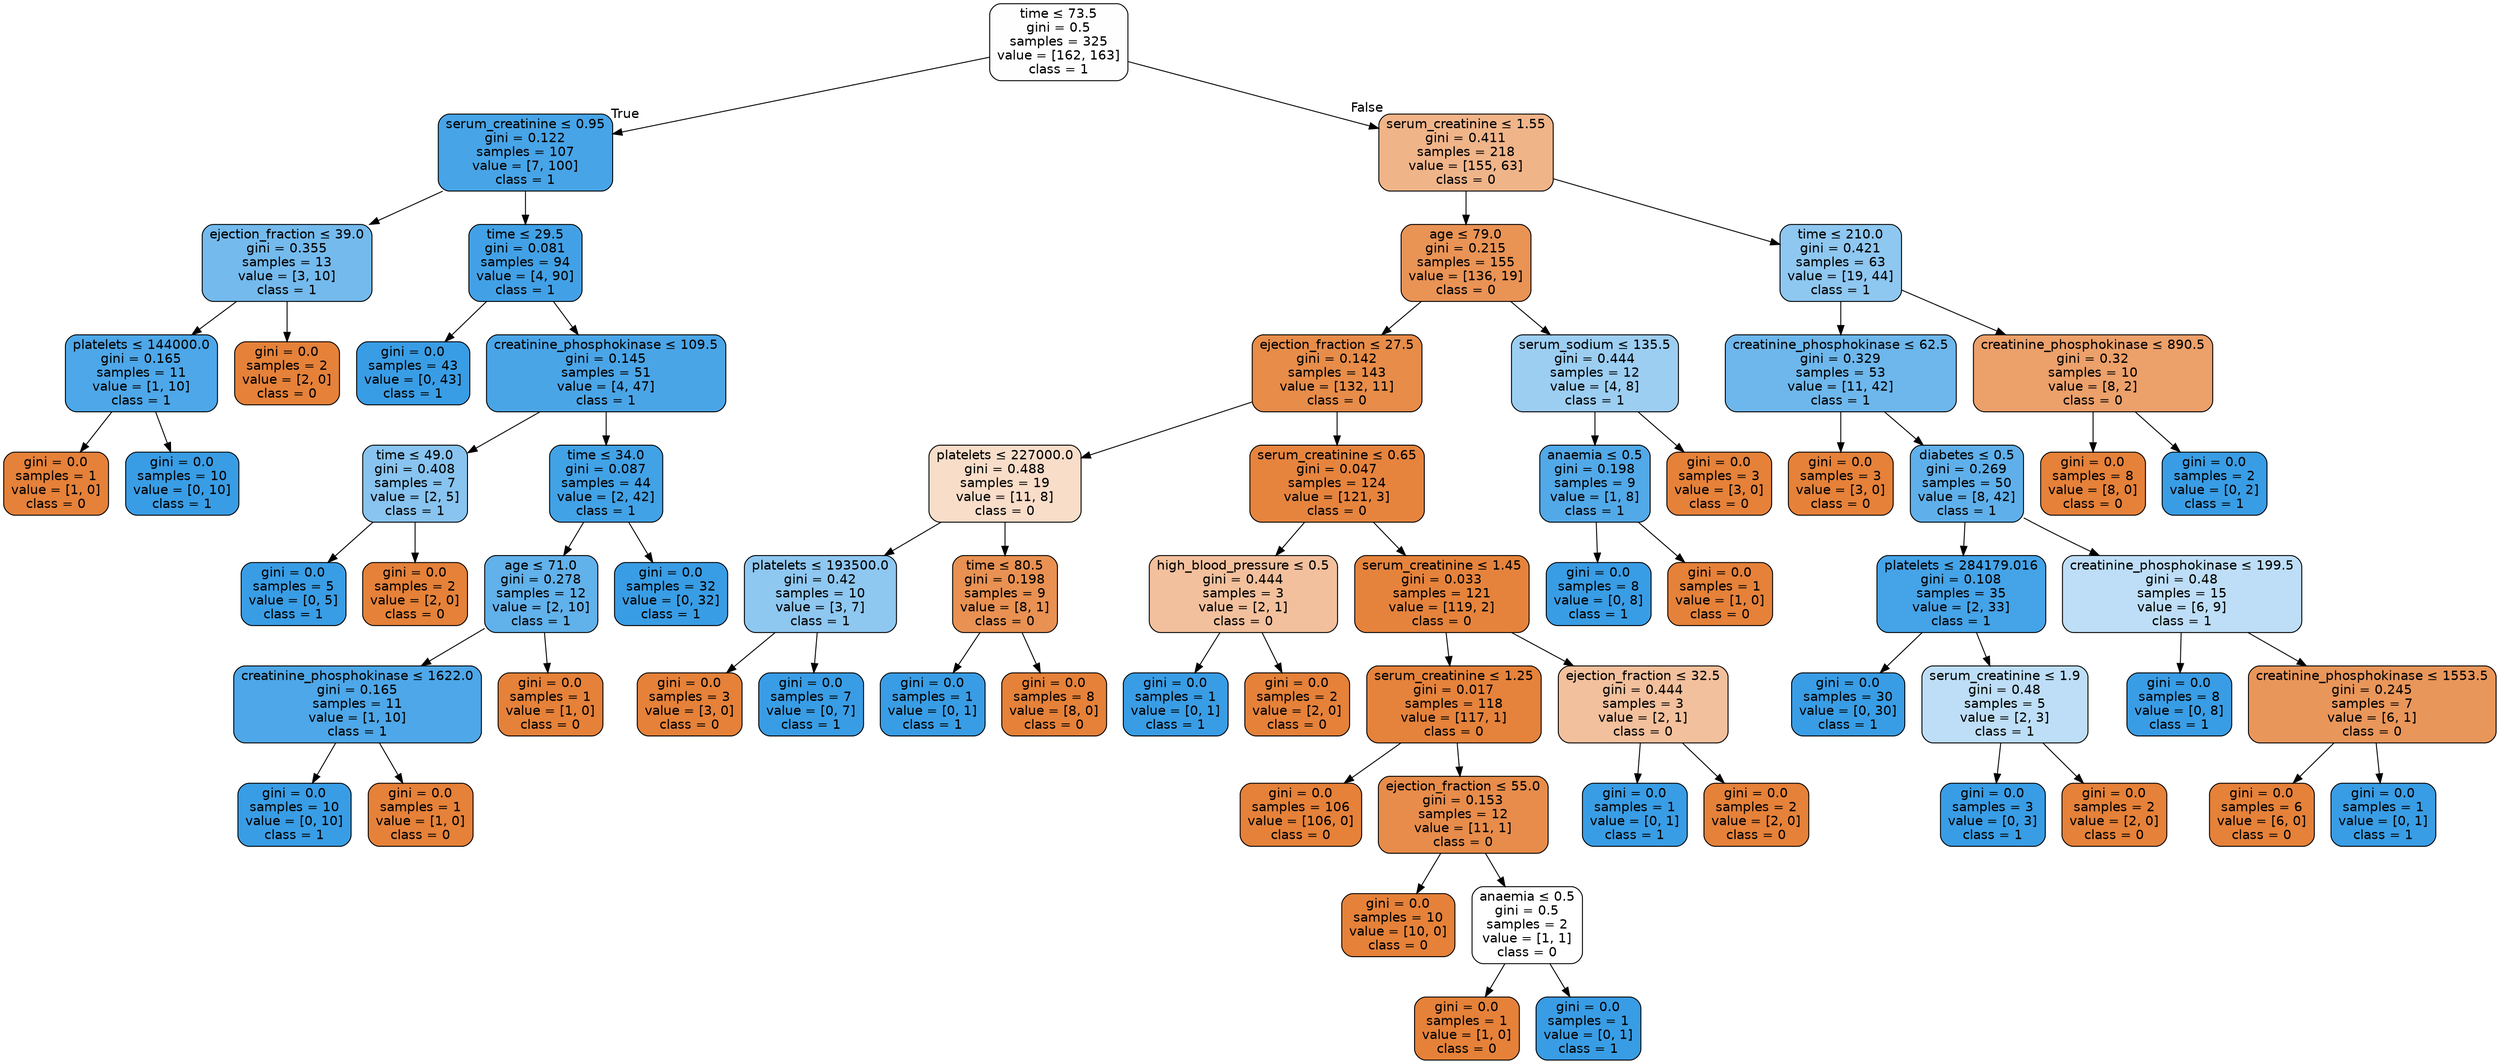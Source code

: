 digraph Tree {
node [shape=box, style="filled, rounded", color="black", fontname=helvetica] ;
edge [fontname=helvetica] ;
0 [label=<time &le; 73.5<br/>gini = 0.5<br/>samples = 325<br/>value = [162, 163]<br/>class = 1>, fillcolor="#fefeff"] ;
1 [label=<serum_creatinine &le; 0.95<br/>gini = 0.122<br/>samples = 107<br/>value = [7, 100]<br/>class = 1>, fillcolor="#47a4e7"] ;
0 -> 1 [labeldistance=2.5, labelangle=45, headlabel="True"] ;
2 [label=<ejection_fraction &le; 39.0<br/>gini = 0.355<br/>samples = 13<br/>value = [3, 10]<br/>class = 1>, fillcolor="#74baed"] ;
1 -> 2 ;
3 [label=<platelets &le; 144000.0<br/>gini = 0.165<br/>samples = 11<br/>value = [1, 10]<br/>class = 1>, fillcolor="#4da7e8"] ;
2 -> 3 ;
4 [label=<gini = 0.0<br/>samples = 1<br/>value = [1, 0]<br/>class = 0>, fillcolor="#e58139"] ;
3 -> 4 ;
5 [label=<gini = 0.0<br/>samples = 10<br/>value = [0, 10]<br/>class = 1>, fillcolor="#399de5"] ;
3 -> 5 ;
6 [label=<gini = 0.0<br/>samples = 2<br/>value = [2, 0]<br/>class = 0>, fillcolor="#e58139"] ;
2 -> 6 ;
7 [label=<time &le; 29.5<br/>gini = 0.081<br/>samples = 94<br/>value = [4, 90]<br/>class = 1>, fillcolor="#42a1e6"] ;
1 -> 7 ;
8 [label=<gini = 0.0<br/>samples = 43<br/>value = [0, 43]<br/>class = 1>, fillcolor="#399de5"] ;
7 -> 8 ;
9 [label=<creatinine_phosphokinase &le; 109.5<br/>gini = 0.145<br/>samples = 51<br/>value = [4, 47]<br/>class = 1>, fillcolor="#4aa5e7"] ;
7 -> 9 ;
10 [label=<time &le; 49.0<br/>gini = 0.408<br/>samples = 7<br/>value = [2, 5]<br/>class = 1>, fillcolor="#88c4ef"] ;
9 -> 10 ;
11 [label=<gini = 0.0<br/>samples = 5<br/>value = [0, 5]<br/>class = 1>, fillcolor="#399de5"] ;
10 -> 11 ;
12 [label=<gini = 0.0<br/>samples = 2<br/>value = [2, 0]<br/>class = 0>, fillcolor="#e58139"] ;
10 -> 12 ;
13 [label=<time &le; 34.0<br/>gini = 0.087<br/>samples = 44<br/>value = [2, 42]<br/>class = 1>, fillcolor="#42a2e6"] ;
9 -> 13 ;
14 [label=<age &le; 71.0<br/>gini = 0.278<br/>samples = 12<br/>value = [2, 10]<br/>class = 1>, fillcolor="#61b1ea"] ;
13 -> 14 ;
15 [label=<creatinine_phosphokinase &le; 1622.0<br/>gini = 0.165<br/>samples = 11<br/>value = [1, 10]<br/>class = 1>, fillcolor="#4da7e8"] ;
14 -> 15 ;
16 [label=<gini = 0.0<br/>samples = 10<br/>value = [0, 10]<br/>class = 1>, fillcolor="#399de5"] ;
15 -> 16 ;
17 [label=<gini = 0.0<br/>samples = 1<br/>value = [1, 0]<br/>class = 0>, fillcolor="#e58139"] ;
15 -> 17 ;
18 [label=<gini = 0.0<br/>samples = 1<br/>value = [1, 0]<br/>class = 0>, fillcolor="#e58139"] ;
14 -> 18 ;
19 [label=<gini = 0.0<br/>samples = 32<br/>value = [0, 32]<br/>class = 1>, fillcolor="#399de5"] ;
13 -> 19 ;
20 [label=<serum_creatinine &le; 1.55<br/>gini = 0.411<br/>samples = 218<br/>value = [155, 63]<br/>class = 0>, fillcolor="#f0b489"] ;
0 -> 20 [labeldistance=2.5, labelangle=-45, headlabel="False"] ;
21 [label=<age &le; 79.0<br/>gini = 0.215<br/>samples = 155<br/>value = [136, 19]<br/>class = 0>, fillcolor="#e99355"] ;
20 -> 21 ;
22 [label=<ejection_fraction &le; 27.5<br/>gini = 0.142<br/>samples = 143<br/>value = [132, 11]<br/>class = 0>, fillcolor="#e78c49"] ;
21 -> 22 ;
23 [label=<platelets &le; 227000.0<br/>gini = 0.488<br/>samples = 19<br/>value = [11, 8]<br/>class = 0>, fillcolor="#f8ddc9"] ;
22 -> 23 ;
24 [label=<platelets &le; 193500.0<br/>gini = 0.42<br/>samples = 10<br/>value = [3, 7]<br/>class = 1>, fillcolor="#8ec7f0"] ;
23 -> 24 ;
25 [label=<gini = 0.0<br/>samples = 3<br/>value = [3, 0]<br/>class = 0>, fillcolor="#e58139"] ;
24 -> 25 ;
26 [label=<gini = 0.0<br/>samples = 7<br/>value = [0, 7]<br/>class = 1>, fillcolor="#399de5"] ;
24 -> 26 ;
27 [label=<time &le; 80.5<br/>gini = 0.198<br/>samples = 9<br/>value = [8, 1]<br/>class = 0>, fillcolor="#e89152"] ;
23 -> 27 ;
28 [label=<gini = 0.0<br/>samples = 1<br/>value = [0, 1]<br/>class = 1>, fillcolor="#399de5"] ;
27 -> 28 ;
29 [label=<gini = 0.0<br/>samples = 8<br/>value = [8, 0]<br/>class = 0>, fillcolor="#e58139"] ;
27 -> 29 ;
30 [label=<serum_creatinine &le; 0.65<br/>gini = 0.047<br/>samples = 124<br/>value = [121, 3]<br/>class = 0>, fillcolor="#e6843e"] ;
22 -> 30 ;
31 [label=<high_blood_pressure &le; 0.5<br/>gini = 0.444<br/>samples = 3<br/>value = [2, 1]<br/>class = 0>, fillcolor="#f2c09c"] ;
30 -> 31 ;
32 [label=<gini = 0.0<br/>samples = 1<br/>value = [0, 1]<br/>class = 1>, fillcolor="#399de5"] ;
31 -> 32 ;
33 [label=<gini = 0.0<br/>samples = 2<br/>value = [2, 0]<br/>class = 0>, fillcolor="#e58139"] ;
31 -> 33 ;
34 [label=<serum_creatinine &le; 1.45<br/>gini = 0.033<br/>samples = 121<br/>value = [119, 2]<br/>class = 0>, fillcolor="#e5833c"] ;
30 -> 34 ;
35 [label=<serum_creatinine &le; 1.25<br/>gini = 0.017<br/>samples = 118<br/>value = [117, 1]<br/>class = 0>, fillcolor="#e5823b"] ;
34 -> 35 ;
36 [label=<gini = 0.0<br/>samples = 106<br/>value = [106, 0]<br/>class = 0>, fillcolor="#e58139"] ;
35 -> 36 ;
37 [label=<ejection_fraction &le; 55.0<br/>gini = 0.153<br/>samples = 12<br/>value = [11, 1]<br/>class = 0>, fillcolor="#e78c4b"] ;
35 -> 37 ;
38 [label=<gini = 0.0<br/>samples = 10<br/>value = [10, 0]<br/>class = 0>, fillcolor="#e58139"] ;
37 -> 38 ;
39 [label=<anaemia &le; 0.5<br/>gini = 0.5<br/>samples = 2<br/>value = [1, 1]<br/>class = 0>, fillcolor="#ffffff"] ;
37 -> 39 ;
40 [label=<gini = 0.0<br/>samples = 1<br/>value = [1, 0]<br/>class = 0>, fillcolor="#e58139"] ;
39 -> 40 ;
41 [label=<gini = 0.0<br/>samples = 1<br/>value = [0, 1]<br/>class = 1>, fillcolor="#399de5"] ;
39 -> 41 ;
42 [label=<ejection_fraction &le; 32.5<br/>gini = 0.444<br/>samples = 3<br/>value = [2, 1]<br/>class = 0>, fillcolor="#f2c09c"] ;
34 -> 42 ;
43 [label=<gini = 0.0<br/>samples = 1<br/>value = [0, 1]<br/>class = 1>, fillcolor="#399de5"] ;
42 -> 43 ;
44 [label=<gini = 0.0<br/>samples = 2<br/>value = [2, 0]<br/>class = 0>, fillcolor="#e58139"] ;
42 -> 44 ;
45 [label=<serum_sodium &le; 135.5<br/>gini = 0.444<br/>samples = 12<br/>value = [4, 8]<br/>class = 1>, fillcolor="#9ccef2"] ;
21 -> 45 ;
46 [label=<anaemia &le; 0.5<br/>gini = 0.198<br/>samples = 9<br/>value = [1, 8]<br/>class = 1>, fillcolor="#52a9e8"] ;
45 -> 46 ;
47 [label=<gini = 0.0<br/>samples = 8<br/>value = [0, 8]<br/>class = 1>, fillcolor="#399de5"] ;
46 -> 47 ;
48 [label=<gini = 0.0<br/>samples = 1<br/>value = [1, 0]<br/>class = 0>, fillcolor="#e58139"] ;
46 -> 48 ;
49 [label=<gini = 0.0<br/>samples = 3<br/>value = [3, 0]<br/>class = 0>, fillcolor="#e58139"] ;
45 -> 49 ;
50 [label=<time &le; 210.0<br/>gini = 0.421<br/>samples = 63<br/>value = [19, 44]<br/>class = 1>, fillcolor="#8ec7f0"] ;
20 -> 50 ;
51 [label=<creatinine_phosphokinase &le; 62.5<br/>gini = 0.329<br/>samples = 53<br/>value = [11, 42]<br/>class = 1>, fillcolor="#6db7ec"] ;
50 -> 51 ;
52 [label=<gini = 0.0<br/>samples = 3<br/>value = [3, 0]<br/>class = 0>, fillcolor="#e58139"] ;
51 -> 52 ;
53 [label=<diabetes &le; 0.5<br/>gini = 0.269<br/>samples = 50<br/>value = [8, 42]<br/>class = 1>, fillcolor="#5fb0ea"] ;
51 -> 53 ;
54 [label=<platelets &le; 284179.016<br/>gini = 0.108<br/>samples = 35<br/>value = [2, 33]<br/>class = 1>, fillcolor="#45a3e7"] ;
53 -> 54 ;
55 [label=<gini = 0.0<br/>samples = 30<br/>value = [0, 30]<br/>class = 1>, fillcolor="#399de5"] ;
54 -> 55 ;
56 [label=<serum_creatinine &le; 1.9<br/>gini = 0.48<br/>samples = 5<br/>value = [2, 3]<br/>class = 1>, fillcolor="#bddef6"] ;
54 -> 56 ;
57 [label=<gini = 0.0<br/>samples = 3<br/>value = [0, 3]<br/>class = 1>, fillcolor="#399de5"] ;
56 -> 57 ;
58 [label=<gini = 0.0<br/>samples = 2<br/>value = [2, 0]<br/>class = 0>, fillcolor="#e58139"] ;
56 -> 58 ;
59 [label=<creatinine_phosphokinase &le; 199.5<br/>gini = 0.48<br/>samples = 15<br/>value = [6, 9]<br/>class = 1>, fillcolor="#bddef6"] ;
53 -> 59 ;
60 [label=<gini = 0.0<br/>samples = 8<br/>value = [0, 8]<br/>class = 1>, fillcolor="#399de5"] ;
59 -> 60 ;
61 [label=<creatinine_phosphokinase &le; 1553.5<br/>gini = 0.245<br/>samples = 7<br/>value = [6, 1]<br/>class = 0>, fillcolor="#e9965a"] ;
59 -> 61 ;
62 [label=<gini = 0.0<br/>samples = 6<br/>value = [6, 0]<br/>class = 0>, fillcolor="#e58139"] ;
61 -> 62 ;
63 [label=<gini = 0.0<br/>samples = 1<br/>value = [0, 1]<br/>class = 1>, fillcolor="#399de5"] ;
61 -> 63 ;
64 [label=<creatinine_phosphokinase &le; 890.5<br/>gini = 0.32<br/>samples = 10<br/>value = [8, 2]<br/>class = 0>, fillcolor="#eca06a"] ;
50 -> 64 ;
65 [label=<gini = 0.0<br/>samples = 8<br/>value = [8, 0]<br/>class = 0>, fillcolor="#e58139"] ;
64 -> 65 ;
66 [label=<gini = 0.0<br/>samples = 2<br/>value = [0, 2]<br/>class = 1>, fillcolor="#399de5"] ;
64 -> 66 ;
}
